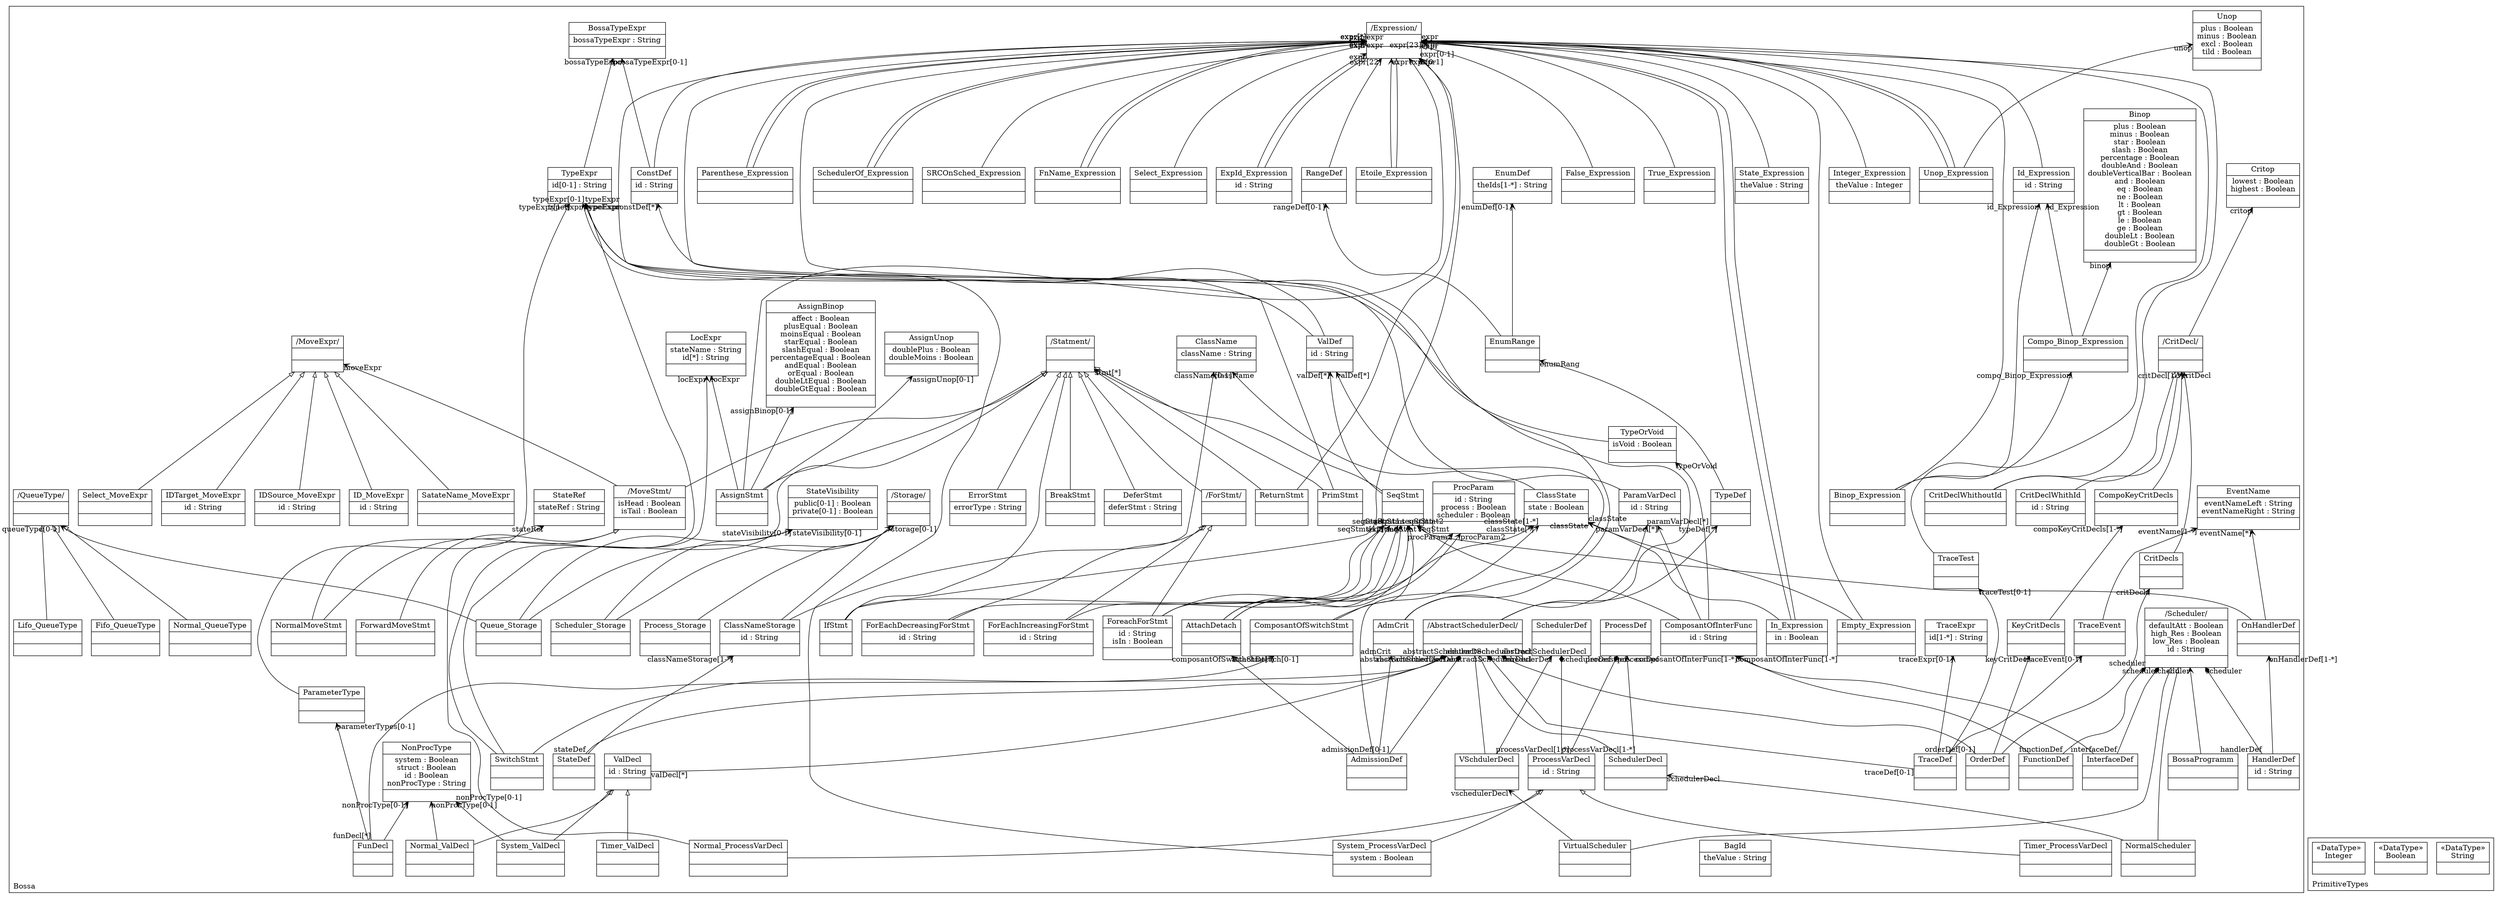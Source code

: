 digraph "KM3 Model in DOT" {
graph[rankdir=BT,labeljust=l,labelloc=t,nodeSep=0.75,compound=true];
 subgraph "cluster_Bossa"{
labelloc=t
color=black
label=Bossa
 node[shape=record];
BossaProgramm[label="{BossaProgramm| | }"]
 BossaProgramm->Scheduler[arrowhead=vee,arrowtail=diamond,headlabel="scheduler",group=Scheduler,minlen=2,constraint=true,]
;
 node[shape=record];
Scheduler[label="{/Scheduler/|defaultAtt : Boolean\nhigh_Res : Boolean\nlow_Res : Boolean\nid : String| }"]
;
 node[shape=record];
NormalScheduler[label="{NormalScheduler| | }"]
 NormalScheduler->SchedulerDecl[arrowhead=vee,arrowtail=diamond,headlabel="schedulerDecl",group=SchedulerDecl,minlen=2,constraint=true,]
 NormalScheduler->Scheduler[arrowhead=onormal,group=Scheduler,minlen=2,constraint=true,]
;
 node[shape=record];
VirtualScheduler[label="{VirtualScheduler| | }"]
 VirtualScheduler->VSchdulerDecl[arrowhead=vee,arrowtail=diamond,headlabel="vschedulerDecl",group=VSchdulerDecl,minlen=2,constraint=true,]
 VirtualScheduler->Scheduler[arrowhead=onormal,group=Scheduler,minlen=2,constraint=true,]
;
 node[shape=record];
AbstractSchedulerDecl[label="{/AbstractSchedulerDecl/| | }"]
 AbstractSchedulerDecl->ConstDef[arrowhead=vee,arrowtail=diamond,headlabel="constDef[*]",group=ConstDef,minlen=2,constraint=true,]
 AbstractSchedulerDecl->TypeDef[arrowhead=vee,arrowtail=diamond,headlabel="typeDef[*]",group=TypeDef,minlen=2,constraint=true,]
;
 node[shape=record];
SchedulerDecl[label="{SchedulerDecl| | }"]
 SchedulerDecl->ProcessDef[arrowhead=vee,arrowtail=diamond,headlabel="processDef",group=ProcessDef,minlen=2,constraint=true,]
 SchedulerDecl->AbstractSchedulerDecl[arrowhead=onormal,group=AbstractSchedulerDecl,minlen=2,constraint=true,]
;
 node[shape=record];
VSchdulerDecl[label="{VSchdulerDecl| | }"]
 VSchdulerDecl->SchedulerDef[arrowhead=vee,arrowtail=diamond,headlabel="schedulerDef",group=SchedulerDef,minlen=2,constraint=true,]
 VSchdulerDecl->AbstractSchedulerDecl[arrowhead=onormal,group=AbstractSchedulerDecl,minlen=2,constraint=true,]
;
 node[shape=record];
ConstDef[label="{ConstDef|id : String| }"]
 ConstDef->Expression[arrowhead=vee,arrowtail=diamond,headlabel="expr",group=Expression,minlen=2,constraint=true,]
 ConstDef->BossaTypeExpr[arrowhead=vee,arrowtail=diamond,headlabel="bossaTypeExpr",group=BossaTypeExpr,minlen=2,constraint=true,]
;
 node[shape=record];
TypeDef[label="{TypeDef| | }"]
 TypeDef->EnumRange[arrowhead=vee,arrowtail=diamond,headlabel="enumRang",group=EnumRange,minlen=2,constraint=true,]
;
 node[shape=record];
EnumRange[label="{EnumRange| | }"]
 EnumRange->EnumDef[arrowhead=vee,arrowtail=diamond,headlabel="enumDef[0-1]",group=EnumDef,minlen=2,constraint=true,]
 EnumRange->RangeDef[arrowhead=vee,arrowtail=diamond,headlabel="rangeDef[0-1]",group=RangeDef,minlen=2,constraint=true,]
;
 node[shape=record];
EnumDef[label="{EnumDef|theIds[1-*] : String| }"]
;
 node[shape=record];
BagId[label="{BagId|theValue : String| }"]
;
 node[shape=record];
RangeDef[label="{RangeDef| | }"]
 RangeDef->Expression[arrowhead=vee,arrowtail=diamond,headlabel="expr[22]",group=Expression,minlen=2,constraint=true,]
;
 node[shape=record];
ProcessDef[label="{ProcessDef| | }"]
;
 node[shape=record];
SchedulerDef[label="{SchedulerDef| | }"]
;
 node[shape=record];
ProcessVarDecl[label="{ProcessVarDecl|id : String| }"]
 ProcessVarDecl->ProcessDef[arrowhead=diamond,arrowtail=none,headlabel="processDef",taillabel="processVarDecl[1-*]",group=ProcessDef,minlen=2,constraint=true,]
 ProcessVarDecl->SchedulerDef[arrowhead=diamond,arrowtail=none,headlabel="schedulerDef",taillabel="processVarDecl[1-*]",group=SchedulerDef,minlen=2,constraint=true,]
;
 node[shape=record];
Timer_ProcessVarDecl[label="{Timer_ProcessVarDecl| | }"]
 Timer_ProcessVarDecl->ProcessVarDecl[arrowhead=onormal,group=ProcessVarDecl,minlen=2,constraint=true,]
;
 node[shape=record];
System_ProcessVarDecl[label="{System_ProcessVarDecl|system : Boolean| }"]
 System_ProcessVarDecl->TypeExpr[arrowhead=vee,arrowtail=diamond,headlabel="typeExpr",group=TypeExpr,minlen=2,constraint=true,]
 System_ProcessVarDecl->ProcessVarDecl[arrowhead=onormal,group=ProcessVarDecl,minlen=2,constraint=true,]
;
 node[shape=record];
Normal_ProcessVarDecl[label="{Normal_ProcessVarDecl| | }"]
 Normal_ProcessVarDecl->TypeExpr[arrowhead=vee,arrowtail=diamond,headlabel="typeExpr",group=TypeExpr,minlen=2,constraint=true,]
 Normal_ProcessVarDecl->ProcessVarDecl[arrowhead=onormal,group=ProcessVarDecl,minlen=2,constraint=true,]
;
 node[shape=record];
HandlerDef[label="{HandlerDef|id : String| }"]
 HandlerDef->Scheduler[arrowhead=diamond,arrowtail=none,headlabel="scheduler",taillabel="handlerDef",group=Scheduler,minlen=2,constraint=true,]
 HandlerDef->OnHandlerDef[arrowhead=vee,arrowtail=diamond,headlabel="onHandlerDef[1-*]",group=OnHandlerDef,minlen=2,constraint=true,]
;
 node[shape=record];
InterfaceDef[label="{InterfaceDef| | }"]
 InterfaceDef->ComposantOfInterFunc[arrowhead=vee,arrowtail=diamond,headlabel="composantOfInterFunc[1-*]",group=ComposantOfInterFunc,minlen=2,constraint=true,]
 InterfaceDef->Scheduler[arrowhead=diamond,arrowtail=none,headlabel="scheduler",taillabel="interfaceDef",group=Scheduler,minlen=2,constraint=true,]
;
 node[shape=record];
FunctionDef[label="{FunctionDef| | }"]
 FunctionDef->ComposantOfInterFunc[arrowhead=vee,arrowtail=diamond,headlabel="composantOfInterFunc[1-*]",group=ComposantOfInterFunc,minlen=2,constraint=true,]
 FunctionDef->Scheduler[arrowhead=diamond,arrowtail=none,headlabel="scheduler",taillabel="functionDef",group=Scheduler,minlen=2,constraint=true,]
;
 node[shape=record];
Expression[label="{/Expression/| | }"]
;
 node[shape=record];
Integer_Expression[label="{Integer_Expression|theValue : Integer| }"]
 Integer_Expression->Expression[arrowhead=onormal,group=Expression,minlen=2,constraint=true,]
;
 node[shape=record];
Id_Expression[label="{Id_Expression|id : String| }"]
 Id_Expression->Expression[arrowhead=onormal,group=Expression,minlen=2,constraint=true,]
;
 node[shape=record];
State_Expression[label="{State_Expression|theValue : String| }"]
 State_Expression->Expression[arrowhead=onormal,group=Expression,minlen=2,constraint=true,]
;
 node[shape=record];
True_Expression[label="{True_Expression| | }"]
 True_Expression->Expression[arrowhead=onormal,group=Expression,minlen=2,constraint=true,]
;
 node[shape=record];
False_Expression[label="{False_Expression| | }"]
 False_Expression->Expression[arrowhead=onormal,group=Expression,minlen=2,constraint=true,]
;
 node[shape=record];
Unop_Expression[label="{Unop_Expression| | }"]
 Unop_Expression->Unop[arrowhead=vee,arrowtail=diamond,headlabel="unop",group=Unop,minlen=2,constraint=true,]
 Unop_Expression->Expression[arrowhead=vee,arrowtail=diamond,headlabel="expr",group=Expression,minlen=2,constraint=true,]
 Unop_Expression->Expression[arrowhead=onormal,group=Expression,minlen=2,constraint=true,]
;
 node[shape=record];
Etoile_Expression[label="{Etoile_Expression| | }"]
 Etoile_Expression->Expression[arrowhead=vee,arrowtail=diamond,headlabel="expr",group=Expression,minlen=2,constraint=true,]
 Etoile_Expression->Expression[arrowhead=onormal,group=Expression,minlen=2,constraint=true,]
;
 node[shape=record];
ExpId_Expression[label="{ExpId_Expression|id : String| }"]
 ExpId_Expression->Expression[arrowhead=vee,arrowtail=diamond,headlabel="expr",group=Expression,minlen=2,constraint=true,]
 ExpId_Expression->Expression[arrowhead=onormal,group=Expression,minlen=2,constraint=true,]
;
 node[shape=record];
Select_Expression[label="{Select_Expression| | }"]
 Select_Expression->Expression[arrowhead=onormal,group=Expression,minlen=2,constraint=true,]
;
 node[shape=record];
FnName_Expression[label="{FnName_Expression| | }"]
 FnName_Expression->Expression[arrowhead=vee,arrowtail=diamond,headlabel="expr[*]",group=Expression,minlen=2,constraint=true,]
 FnName_Expression->Expression[arrowhead=onormal,group=Expression,minlen=2,constraint=true,]
;
 node[shape=record];
Empty_Expression[label="{Empty_Expression| | }"]
 Empty_Expression->ClassState[arrowhead=vee,arrowtail=diamond,headlabel="classState",group=ClassState,minlen=2,constraint=true,]
 Empty_Expression->Expression[arrowhead=onormal,group=Expression,minlen=2,constraint=true,]
;
 node[shape=record];
SRCOnSched_Expression[label="{SRCOnSched_Expression| | }"]
 SRCOnSched_Expression->Expression[arrowhead=onormal,group=Expression,minlen=2,constraint=true,]
;
 node[shape=record];
SchedulerOf_Expression[label="{SchedulerOf_Expression| | }"]
 SchedulerOf_Expression->Expression[arrowhead=vee,arrowtail=diamond,headlabel="expr",group=Expression,minlen=2,constraint=true,]
 SchedulerOf_Expression->Expression[arrowhead=onormal,group=Expression,minlen=2,constraint=true,]
;
 node[shape=record];
In_Expression[label="{In_Expression|in : Boolean| }"]
 In_Expression->Expression[arrowhead=vee,arrowtail=diamond,headlabel="expr",group=Expression,minlen=2,constraint=true,]
 In_Expression->ClassState[arrowhead=vee,arrowtail=diamond,headlabel="classState",group=ClassState,minlen=2,constraint=true,]
 In_Expression->Expression[arrowhead=onormal,group=Expression,minlen=2,constraint=true,]
;
 node[shape=record];
Parenthese_Expression[label="{Parenthese_Expression| | }"]
 Parenthese_Expression->Expression[arrowhead=vee,arrowtail=diamond,headlabel="expr",group=Expression,minlen=2,constraint=true,]
 Parenthese_Expression->Expression[arrowhead=onormal,group=Expression,minlen=2,constraint=true,]
;
 node[shape=record];
Binop_Expression[label="{Binop_Expression| | }"]
 Binop_Expression->Id_Expression[arrowhead=vee,arrowtail=diamond,headlabel="id_Expression",group=Id_Expression,minlen=2,constraint=true,]
 Binop_Expression->Compo_Binop_Expression[arrowhead=vee,arrowtail=diamond,headlabel="compo_Binop_Expression",group=Compo_Binop_Expression,minlen=2,constraint=true,]
 Binop_Expression->Expression[arrowhead=onormal,group=Expression,minlen=2,constraint=true,]
;
 node[shape=record];
Compo_Binop_Expression[label="{Compo_Binop_Expression| | }"]
 Compo_Binop_Expression->Binop[arrowhead=vee,arrowtail=diamond,headlabel="binop",group=Binop,minlen=2,constraint=true,]
 Compo_Binop_Expression->Id_Expression[arrowhead=vee,arrowtail=diamond,headlabel="id_Expression",group=Id_Expression,minlen=2,constraint=true,]
;
 node[shape=record];
ValDecl[label="{ValDecl|id : String| }"]
 ValDecl->AbstractSchedulerDecl[arrowhead=diamond,arrowtail=none,headlabel="abstractSchedulerDecl",taillabel="valDecl[*]",group=AbstractSchedulerDecl,minlen=2,constraint=true,]
;
 node[shape=record];
Normal_ValDecl[label="{Normal_ValDecl| | }"]
 Normal_ValDecl->NonProcType[arrowhead=vee,arrowtail=diamond,headlabel="nonProcType[0-1]",group=NonProcType,minlen=2,constraint=true,]
 Normal_ValDecl->ValDecl[arrowhead=onormal,group=ValDecl,minlen=2,constraint=true,]
;
 node[shape=record];
System_ValDecl[label="{System_ValDecl| | }"]
 System_ValDecl->NonProcType[arrowhead=vee,arrowtail=diamond,headlabel="nonProcType[0-1]",group=NonProcType,minlen=2,constraint=true,]
 System_ValDecl->ValDecl[arrowhead=onormal,group=ValDecl,minlen=2,constraint=true,]
;
 node[shape=record];
Timer_ValDecl[label="{Timer_ValDecl| | }"]
 Timer_ValDecl->ValDecl[arrowhead=onormal,group=ValDecl,minlen=2,constraint=true,]
;
 node[shape=record];
FunDecl[label="{FunDecl| | }"]
 FunDecl->ParameterType[arrowhead=vee,arrowtail=diamond,headlabel="parameterTypes[0-1]",group=ParameterType,minlen=2,constraint=true,]
 FunDecl->NonProcType[arrowhead=vee,arrowtail=diamond,headlabel="nonProcType[0-1]",group=NonProcType,minlen=2,constraint=true,]
 FunDecl->AbstractSchedulerDecl[arrowhead=diamond,arrowtail=none,headlabel="abstractSchedulerDecl",taillabel="funDecl[*]",group=AbstractSchedulerDecl,minlen=2,constraint=true,]
;
 node[shape=record];
StateDef[label="{StateDef| | }"]
 StateDef->ClassNameStorage[arrowhead=vee,arrowtail=diamond,headlabel="classNameStorage[1-*]",group=ClassNameStorage,minlen=2,constraint=true,]
 StateDef->AbstractSchedulerDecl[arrowhead=diamond,arrowtail=none,headlabel="abstractSchedulerDecl",taillabel="stateDef",group=AbstractSchedulerDecl,minlen=2,constraint=true,]
;
 node[shape=record];
ClassNameStorage[label="{ClassNameStorage|id : String| }"]
 ClassNameStorage->ClassName[arrowhead=vee,arrowtail=diamond,headlabel="className",group=ClassName,minlen=2,constraint=true,]
 ClassNameStorage->Storage[arrowhead=vee,arrowtail=diamond,headlabel="storage[0-1]",group=Storage,minlen=2,constraint=true,]
;
 node[shape=record];
OrderDef[label="{OrderDef| | }"]
 OrderDef->KeyCritDecls[arrowhead=vee,arrowtail=diamond,headlabel="keyCritDecl",group=KeyCritDecls,minlen=2,constraint=true,]
 OrderDef->CritDecls[arrowhead=vee,arrowtail=diamond,headlabel="critDecls",group=CritDecls,minlen=2,constraint=true,]
 OrderDef->AbstractSchedulerDecl[arrowhead=diamond,arrowtail=none,headlabel="abstractSchedulerDecl",taillabel="orderDef[0-1]",group=AbstractSchedulerDecl,minlen=2,constraint=true,]
;
 node[shape=record];
AdmissionDef[label="{AdmissionDef| | }"]
 AdmissionDef->ValDef[arrowhead=vee,arrowtail=diamond,headlabel="valDef[*]",group=ValDef,minlen=2,constraint=true,]
 AdmissionDef->AdmCrit[arrowhead=vee,arrowtail=diamond,headlabel="admCrit",group=AdmCrit,minlen=2,constraint=true,]
 AdmissionDef->AttachDetach[arrowhead=vee,arrowtail=diamond,headlabel="attachDetach[0-1]",group=AttachDetach,minlen=2,constraint=true,]
 AdmissionDef->AbstractSchedulerDecl[arrowhead=diamond,arrowtail=none,headlabel="abstractSchedulerDecl",taillabel="admissionDef[0-1]",group=AbstractSchedulerDecl,minlen=2,constraint=true,]
;
 node[shape=record];
TraceDef[label="{TraceDef| | }"]
 TraceDef->TraceEvent[arrowhead=vee,arrowtail=diamond,headlabel="traceEvent[0-1]",group=TraceEvent,minlen=2,constraint=true,]
 TraceDef->TraceExpr[arrowhead=vee,arrowtail=diamond,headlabel="traceExpr[0-1]",group=TraceExpr,minlen=2,constraint=true,]
 TraceDef->TraceTest[arrowhead=vee,arrowtail=diamond,headlabel="traceTest[0-1]",group=TraceTest,minlen=2,constraint=true,]
 TraceDef->AbstractSchedulerDecl[arrowhead=diamond,arrowtail=none,headlabel="abstractSchedulerDecl",taillabel="traceDef[0-1]",group=AbstractSchedulerDecl,minlen=2,constraint=true,]
;
 node[shape=record];
TypeExpr[label="{TypeExpr|id[0-1] : String| }"]
 TypeExpr->BossaTypeExpr[arrowhead=vee,arrowtail=diamond,headlabel="bossaTypeExpr[0-1]",group=BossaTypeExpr,minlen=2,constraint=true,]
;
 node[shape=record];
TypeOrVoid[label="{TypeOrVoid|isVoid : Boolean| }"]
 TypeOrVoid->TypeExpr[arrowhead=vee,arrowtail=diamond,headlabel="typeExpr[0-1]",group=TypeExpr,minlen=2,constraint=true,]
;
 node[shape=record];
ParameterType[label="{ParameterType| | }"]
 ParameterType->TypeExpr[arrowhead=vee,arrowtail=diamond,headlabel="typeExpr[1-*]",group=TypeExpr,minlen=2,constraint=true,]
;
 node[shape=record];
Storage[label="{/Storage/| | }"]
;
 node[shape=record];
Process_Storage[label="{Process_Storage| | }"]
 Process_Storage->Storage[arrowhead=onormal,group=Storage,minlen=2,constraint=true,]
;
 node[shape=record];
Scheduler_Storage[label="{Scheduler_Storage| | }"]
 Scheduler_Storage->StateVisibility[arrowhead=vee,arrowtail=diamond,headlabel="stateVisibility[0-1]",group=StateVisibility,minlen=2,constraint=true,]
 Scheduler_Storage->Storage[arrowhead=onormal,group=Storage,minlen=2,constraint=true,]
;
 node[shape=record];
Queue_Storage[label="{Queue_Storage| | }"]
 Queue_Storage->StateVisibility[arrowhead=vee,arrowtail=diamond,headlabel="stateVisibility[0-1]",group=StateVisibility,minlen=2,constraint=true,]
 Queue_Storage->QueueType[arrowhead=vee,arrowtail=diamond,headlabel="queueType[0-1]",group=QueueType,minlen=2,constraint=true,]
 Queue_Storage->Storage[arrowhead=onormal,group=Storage,minlen=2,constraint=true,]
;
 node[shape=record];
KeyCritDecls[label="{KeyCritDecls| | }"]
 KeyCritDecls->CompoKeyCritDecls[arrowhead=vee,arrowtail=diamond,headlabel="compoKeyCritDecls[1-*]",group=CompoKeyCritDecls,minlen=2,constraint=true,]
;
 node[shape=record];
CompoKeyCritDecls[label="{CompoKeyCritDecls| | }"]
 CompoKeyCritDecls->CritDecl[arrowhead=vee,arrowtail=diamond,headlabel="critDecl",group=CritDecl,minlen=2,constraint=true,]
;
 node[shape=record];
CritDecls[label="{CritDecls| | }"]
 CritDecls->CritDecl[arrowhead=vee,arrowtail=diamond,headlabel="critDecl[1-*]",group=CritDecl,minlen=2,constraint=true,]
;
 node[shape=record];
CritDecl[label="{/CritDecl/| | }"]
 CritDecl->Critop[arrowhead=vee,arrowtail=diamond,headlabel="critop",group=Critop,minlen=2,constraint=true,]
;
 node[shape=record];
CritDeclWhithId[label="{CritDeclWhithId|id : String| }"]
 CritDeclWhithId->CritDecl[arrowhead=onormal,group=CritDecl,minlen=2,constraint=true,]
;
 node[shape=record];
CritDeclWhithoutId[label="{CritDeclWhithoutId| | }"]
 CritDeclWhithoutId->Expression[arrowhead=vee,arrowtail=diamond,headlabel="expr[23]",group=Expression,minlen=2,constraint=true,]
 CritDeclWhithoutId->CritDecl[arrowhead=onormal,group=CritDecl,minlen=2,constraint=true,]
;
 node[shape=record];
ValDef[label="{ValDef|id : String| }"]
 ValDef->TypeExpr[arrowhead=vee,arrowtail=diamond,headlabel="typeExpr",group=TypeExpr,minlen=2,constraint=true,]
 ValDef->Expression[arrowhead=vee,arrowtail=diamond,headlabel="expr",group=Expression,minlen=2,constraint=true,]
;
 node[shape=record];
AdmCrit[label="{AdmCrit| | }"]
 AdmCrit->ParamVarDecl[arrowhead=vee,arrowtail=diamond,headlabel="paramVarDecl[*]",group=ParamVarDecl,minlen=2,constraint=true,]
 AdmCrit->Expression[arrowhead=vee,arrowtail=diamond,headlabel="expr",group=Expression,minlen=2,constraint=true,]
;
 node[shape=record];
AttachDetach[label="{AttachDetach| | }"]
 AttachDetach->ProcParam[arrowhead=vee,arrowtail=diamond,headlabel="procParam1",group=ProcParam,minlen=2,constraint=true,]
 AttachDetach->ProcParam[arrowhead=vee,arrowtail=diamond,headlabel="procParam2",group=ProcParam,minlen=2,constraint=true,]
 AttachDetach->SeqStmt[arrowhead=vee,arrowtail=diamond,headlabel="seqStmt1",group=SeqStmt,minlen=2,constraint=true,]
 AttachDetach->SeqStmt[arrowhead=vee,arrowtail=diamond,headlabel="seqStmt2",group=SeqStmt,minlen=2,constraint=true,]
;
 node[shape=record];
ParamVarDecl[label="{ParamVarDecl|id : String| }"]
 ParamVarDecl->TypeExpr[arrowhead=vee,arrowtail=diamond,headlabel="typeExpr",group=TypeExpr,minlen=2,constraint=true,]
;
 node[shape=record];
SeqStmt[label="{SeqStmt| | }"]
 SeqStmt->ValDef[arrowhead=vee,arrowtail=diamond,headlabel="valDef[*]",group=ValDef,minlen=2,constraint=true,]
 SeqStmt->Statment[arrowhead=vee,arrowtail=diamond,headlabel="stmt[*]",group=Statment,minlen=2,constraint=true,]
;
 node[shape=record];
TraceEvent[label="{TraceEvent| | }"]
 TraceEvent->EventName[arrowhead=vee,arrowtail=diamond,headlabel="eventName[1-*]",group=EventName,minlen=2,constraint=true,]
;
 node[shape=record];
TraceExpr[label="{TraceExpr|id[1-*] : String| }"]
;
 node[shape=record];
TraceTest[label="{TraceTest| | }"]
 TraceTest->Expression[arrowhead=vee,arrowtail=diamond,headlabel="expr",group=Expression,minlen=2,constraint=true,]
;
 node[shape=record];
ProcParam[label="{ProcParam|id : String\nprocess : Boolean\nscheduler : Boolean| }"]
;
 node[shape=record];
Statment[label="{/Statment/| | }"]
;
 node[shape=record];
IfStmt[label="{IfStmt| | }"]
 IfStmt->Expression[arrowhead=vee,arrowtail=diamond,headlabel="expr",group=Expression,minlen=2,constraint=true,]
 IfStmt->SeqStmt[arrowhead=vee,arrowtail=diamond,headlabel="seqStmt[12]",group=SeqStmt,minlen=2,constraint=true,]
 IfStmt->Statment[arrowhead=onormal,group=Statment,minlen=2,constraint=true,]
;
 node[shape=record];
ForStmt[label="{/ForStmt/| | }"]
 ForStmt->Statment[arrowhead=onormal,group=Statment,minlen=2,constraint=true,]
;
 node[shape=record];
ForeachForStmt[label="{ForeachForStmt|id : String\nisIn : Boolean| }"]
 ForeachForStmt->ClassState[arrowhead=vee,arrowtail=diamond,headlabel="classState[*]",group=ClassState,minlen=2,constraint=true,]
 ForeachForStmt->SeqStmt[arrowhead=vee,arrowtail=diamond,headlabel="seqStmt",group=SeqStmt,minlen=2,constraint=true,]
 ForeachForStmt->ForStmt[arrowhead=onormal,group=ForStmt,minlen=2,constraint=true,]
;
 node[shape=record];
ForEachIncreasingForStmt[label="{ForEachIncreasingForStmt|id : String| }"]
 ForEachIncreasingForStmt->SeqStmt[arrowhead=vee,arrowtail=diamond,headlabel="seqStmt",group=SeqStmt,minlen=2,constraint=true,]
 ForEachIncreasingForStmt->ForStmt[arrowhead=onormal,group=ForStmt,minlen=2,constraint=true,]
;
 node[shape=record];
ForEachDecreasingForStmt[label="{ForEachDecreasingForStmt|id : String| }"]
 ForEachDecreasingForStmt->SeqStmt[arrowhead=vee,arrowtail=diamond,headlabel="seqStmt",group=SeqStmt,minlen=2,constraint=true,]
 ForEachDecreasingForStmt->ForStmt[arrowhead=onormal,group=ForStmt,minlen=2,constraint=true,]
;
 node[shape=record];
ReturnStmt[label="{ReturnStmt| | }"]
 ReturnStmt->Expression[arrowhead=vee,arrowtail=diamond,headlabel="expr[0-1]",group=Expression,minlen=2,constraint=true,]
 ReturnStmt->Statment[arrowhead=onormal,group=Statment,minlen=2,constraint=true,]
;
 node[shape=record];
SwitchStmt[label="{SwitchStmt| | }"]
 SwitchStmt->LocExpr[arrowhead=vee,arrowtail=diamond,headlabel="locExpr",group=LocExpr,minlen=2,constraint=true,]
 SwitchStmt->ComposantOfSwitchStmt[arrowhead=vee,arrowtail=diamond,headlabel="composantOfSwitchStmt[*]",group=ComposantOfSwitchStmt,minlen=2,constraint=true,]
 SwitchStmt->Statment[arrowhead=onormal,group=Statment,minlen=2,constraint=true,]
;
 node[shape=record];
AssignStmt[label="{AssignStmt| | }"]
 AssignStmt->LocExpr[arrowhead=vee,arrowtail=diamond,headlabel="locExpr",group=LocExpr,minlen=2,constraint=true,]
 AssignStmt->AssignUnop[arrowhead=vee,arrowtail=diamond,headlabel="assignUnop[0-1]",group=AssignUnop,minlen=2,constraint=true,]
 AssignStmt->AssignBinop[arrowhead=vee,arrowtail=diamond,headlabel="assignBinop[0-1]",group=AssignBinop,minlen=2,constraint=true,]
 AssignStmt->Expression[arrowhead=vee,arrowtail=diamond,headlabel="expr[0-1]",group=Expression,minlen=2,constraint=true,]
 AssignStmt->Statment[arrowhead=onormal,group=Statment,minlen=2,constraint=true,]
;
 node[shape=record];
MoveStmt[label="{/MoveStmt/|isHead : Boolean\nisTail : Boolean| }"]
 MoveStmt->MoveExpr[arrowhead=vee,arrowtail=diamond,headlabel="moveExpr",group=MoveExpr,minlen=2,constraint=true,]
 MoveStmt->Statment[arrowhead=onormal,group=Statment,minlen=2,constraint=true,]
;
 node[shape=record];
NormalMoveStmt[label="{NormalMoveStmt| | }"]
 NormalMoveStmt->StateRef[arrowhead=vee,arrowtail=diamond,headlabel="stateRef",group=StateRef,minlen=2,constraint=true,]
 NormalMoveStmt->MoveStmt[arrowhead=onormal,group=MoveStmt,minlen=2,constraint=true,]
;
 node[shape=record];
ForwardMoveStmt[label="{ForwardMoveStmt| | }"]
 ForwardMoveStmt->MoveStmt[arrowhead=onormal,group=MoveStmt,minlen=2,constraint=true,]
;
 node[shape=record];
StateRef[label="{StateRef|stateRef : String| }"]
;
 node[shape=record];
DeferStmt[label="{DeferStmt|deferStmt : String| }"]
 DeferStmt->Statment[arrowhead=onormal,group=Statment,minlen=2,constraint=true,]
;
 node[shape=record];
PrimStmt[label="{PrimStmt| | }"]
 PrimStmt->Expression[arrowhead=vee,arrowtail=diamond,headlabel="expr[*]",group=Expression,minlen=2,constraint=true,]
 PrimStmt->Statment[arrowhead=onormal,group=Statment,minlen=2,constraint=true,]
;
 node[shape=record];
ErrorStmt[label="{ErrorStmt|errorType : String| }"]
 ErrorStmt->Statment[arrowhead=onormal,group=Statment,minlen=2,constraint=true,]
;
 node[shape=record];
BreakStmt[label="{BreakStmt| | }"]
 BreakStmt->Statment[arrowhead=onormal,group=Statment,minlen=2,constraint=true,]
;
 node[shape=record];
LocExpr[label="{LocExpr|stateName : String\nid[*] : String| }"]
;
 node[shape=record];
MoveExpr[label="{/MoveExpr/| | }"]
;
 node[shape=record];
Select_MoveExpr[label="{Select_MoveExpr| | }"]
 Select_MoveExpr->MoveExpr[arrowhead=onormal,group=MoveExpr,minlen=2,constraint=true,]
;
 node[shape=record];
SatateName_MoveExpr[label="{SatateName_MoveExpr| | }"]
 SatateName_MoveExpr->MoveExpr[arrowhead=onormal,group=MoveExpr,minlen=2,constraint=true,]
;
 node[shape=record];
ID_MoveExpr[label="{ID_MoveExpr|id : String| }"]
 ID_MoveExpr->MoveExpr[arrowhead=onormal,group=MoveExpr,minlen=2,constraint=true,]
;
 node[shape=record];
IDSource_MoveExpr[label="{IDSource_MoveExpr|id : String| }"]
 IDSource_MoveExpr->MoveExpr[arrowhead=onormal,group=MoveExpr,minlen=2,constraint=true,]
;
 node[shape=record];
IDTarget_MoveExpr[label="{IDTarget_MoveExpr|id : String| }"]
 IDTarget_MoveExpr->MoveExpr[arrowhead=onormal,group=MoveExpr,minlen=2,constraint=true,]
;
 node[shape=record];
ClassState[label="{ClassState|state : Boolean| }"]
 ClassState->ClassName[arrowhead=vee,arrowtail=diamond,headlabel="className[0-1]",group=ClassName,minlen=2,constraint=true,]
;
 node[shape=record];
OnHandlerDef[label="{OnHandlerDef| | }"]
 OnHandlerDef->EventName[arrowhead=vee,arrowtail=diamond,headlabel="eventName[*]",group=EventName,minlen=2,constraint=true,]
 OnHandlerDef->SeqStmt[arrowhead=vee,arrowtail=diamond,headlabel="seqStmt",group=SeqStmt,minlen=2,constraint=true,]
;
 node[shape=record];
EventName[label="{EventName|eventNameLeft : String\neventNameRight : String| }"]
;
 node[shape=record];
ComposantOfSwitchStmt[label="{ComposantOfSwitchStmt| | }"]
 ComposantOfSwitchStmt->ClassState[arrowhead=vee,arrowtail=diamond,headlabel="classState[1-*]",group=ClassState,minlen=2,constraint=true,]
 ComposantOfSwitchStmt->SeqStmt[arrowhead=vee,arrowtail=diamond,headlabel="seqStmt",group=SeqStmt,minlen=2,constraint=true,]
;
 node[shape=record];
ComposantOfInterFunc[label="{ComposantOfInterFunc|id : String| }"]
 ComposantOfInterFunc->TypeOrVoid[arrowhead=vee,arrowtail=diamond,headlabel="typeOrVoid",group=TypeOrVoid,minlen=2,constraint=true,]
 ComposantOfInterFunc->ParamVarDecl[arrowhead=vee,arrowtail=diamond,headlabel="paramVarDecl[*]",group=ParamVarDecl,minlen=2,constraint=true,]
 ComposantOfInterFunc->SeqStmt[arrowhead=vee,arrowtail=diamond,headlabel="seqStmt",group=SeqStmt,minlen=2,constraint=true,]
;
 node[shape=record];
BossaTypeExpr[label="{BossaTypeExpr|bossaTypeExpr : String| }"]
;
 node[shape=record];
QueueType[label="{/QueueType/| | }"]
;
 node[shape=record];
Normal_QueueType[label="{Normal_QueueType| | }"]
 Normal_QueueType->QueueType[arrowhead=onormal,group=QueueType,minlen=2,constraint=true,]
;
 node[shape=record];
Fifo_QueueType[label="{Fifo_QueueType| | }"]
 Fifo_QueueType->QueueType[arrowhead=onormal,group=QueueType,minlen=2,constraint=true,]
;
 node[shape=record];
Lifo_QueueType[label="{Lifo_QueueType| | }"]
 Lifo_QueueType->QueueType[arrowhead=onormal,group=QueueType,minlen=2,constraint=true,]
;
 node[shape=record];
Critop[label="{Critop|lowest : Boolean\nhighest : Boolean| }"]
;
 node[shape=record];
StateVisibility[label="{StateVisibility|public[0-1] : Boolean\nprivate[0-1] : Boolean| }"]
;
 node[shape=record];
ClassName[label="{ClassName|className : String| }"]
;
 node[shape=record];
NonProcType[label="{NonProcType|system : Boolean\nstruct : Boolean\nid : Boolean\nnonProcType : String| }"]
;
 node[shape=record];
Unop[label="{Unop|plus : Boolean\nminus : Boolean\nexcl : Boolean\ntild : Boolean| }"]
;
 node[shape=record];
Binop[label="{Binop|plus : Boolean\nminus : Boolean\nstar : Boolean\nslash : Boolean\npercentage : Boolean\ndoubleAnd : Boolean\ndoubleVerticalBar : Boolean\nand : Boolean\neq : Boolean\nne : Boolean\nlt : Boolean\ngt : Boolean\nle : Boolean\nge : Boolean\ndoubleLt : Boolean\ndoubleGt : Boolean| }"]
;
 node[shape=record];
AssignUnop[label="{AssignUnop|doublePlus : Boolean\ndoubleMoins : Boolean| }"]
;
 node[shape=record];
AssignBinop[label="{AssignBinop|affect : Boolean\nplusEqual : Boolean\nmoinsEqual : Boolean\nstarEqual : Boolean\nslashEqual : Boolean\npercentageEqual : Boolean\nandEqual : Boolean\norEqual : Boolean\ndoubleLtEqual : Boolean\ndoubleGtEqual : Boolean| }"]
;

} subgraph "cluster_PrimitiveTypes"{
labelloc=t
color=black
label=PrimitiveTypes
 node[shape=record];
String[label="{&#171;DataType&#187;\nString|}"]
;
 node[shape=record];
Boolean[label="{&#171;DataType&#187;\nBoolean|}"]
;
 node[shape=record];
Integer[label="{&#171;DataType&#187;\nInteger|}"]
;

}
}